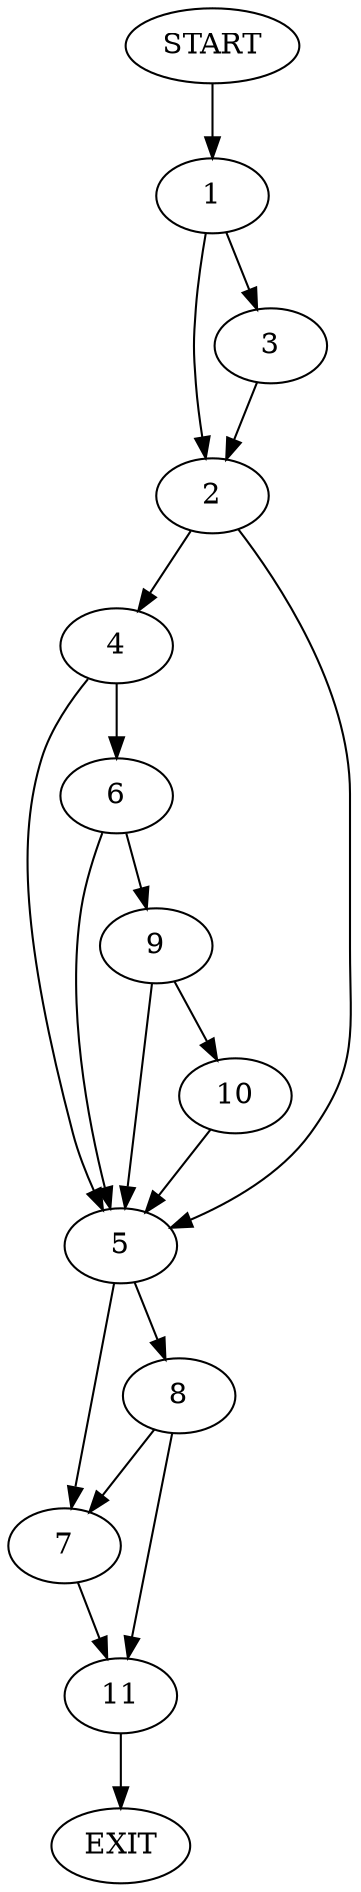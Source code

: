 digraph {
0 [label="START"]
12 [label="EXIT"]
0 -> 1
1 -> 2
1 -> 3
3 -> 2
2 -> 4
2 -> 5
4 -> 5
4 -> 6
5 -> 7
5 -> 8
6 -> 5
6 -> 9
9 -> 5
9 -> 10
10 -> 5
7 -> 11
8 -> 7
8 -> 11
11 -> 12
}
